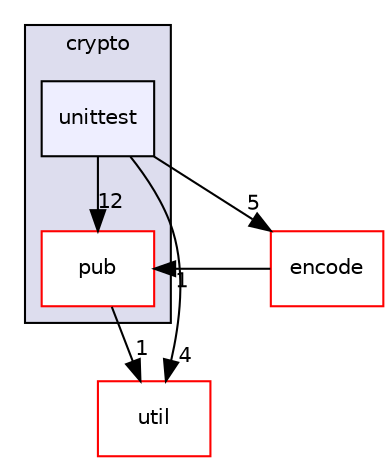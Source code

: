 digraph "crypto/unittest" {
  compound=true
  node [ fontsize="10", fontname="Helvetica"];
  edge [ labelfontsize="10", labelfontname="Helvetica"];
  subgraph clusterdir_53403d93963d3f5d2fcffd0698f5bddb {
    graph [ bgcolor="#ddddee", pencolor="black", label="crypto" fontname="Helvetica", fontsize="10", URL="dir_53403d93963d3f5d2fcffd0698f5bddb.html"]
  dir_78e94da16623f35cf6ce60725237afe4 [shape=box label="pub" fillcolor="white" style="filled" color="red" URL="dir_78e94da16623f35cf6ce60725237afe4.html"];
  dir_4c2c5f31a90c191fa12ec2becff72335 [shape=box, label="unittest", style="filled", fillcolor="#eeeeff", pencolor="black", URL="dir_4c2c5f31a90c191fa12ec2becff72335.html"];
  }
  dir_23ec12649285f9fabf3a6b7380226c28 [shape=box label="util" fillcolor="white" style="filled" color="red" URL="dir_23ec12649285f9fabf3a6b7380226c28.html"];
  dir_48909329bd999f2756b8cf9b0f3fd37c [shape=box label="encode" fillcolor="white" style="filled" color="red" URL="dir_48909329bd999f2756b8cf9b0f3fd37c.html"];
  dir_4c2c5f31a90c191fa12ec2becff72335->dir_23ec12649285f9fabf3a6b7380226c28 [headlabel="4", labeldistance=1.5 headhref="dir_000001_000010.html"];
  dir_4c2c5f31a90c191fa12ec2becff72335->dir_48909329bd999f2756b8cf9b0f3fd37c [headlabel="5", labeldistance=1.5 headhref="dir_000001_000004.html"];
  dir_4c2c5f31a90c191fa12ec2becff72335->dir_78e94da16623f35cf6ce60725237afe4 [headlabel="12", labeldistance=1.5 headhref="dir_000001_000002.html"];
  dir_48909329bd999f2756b8cf9b0f3fd37c->dir_78e94da16623f35cf6ce60725237afe4 [headlabel="1", labeldistance=1.5 headhref="dir_000004_000002.html"];
  dir_78e94da16623f35cf6ce60725237afe4->dir_23ec12649285f9fabf3a6b7380226c28 [headlabel="1", labeldistance=1.5 headhref="dir_000002_000010.html"];
}
